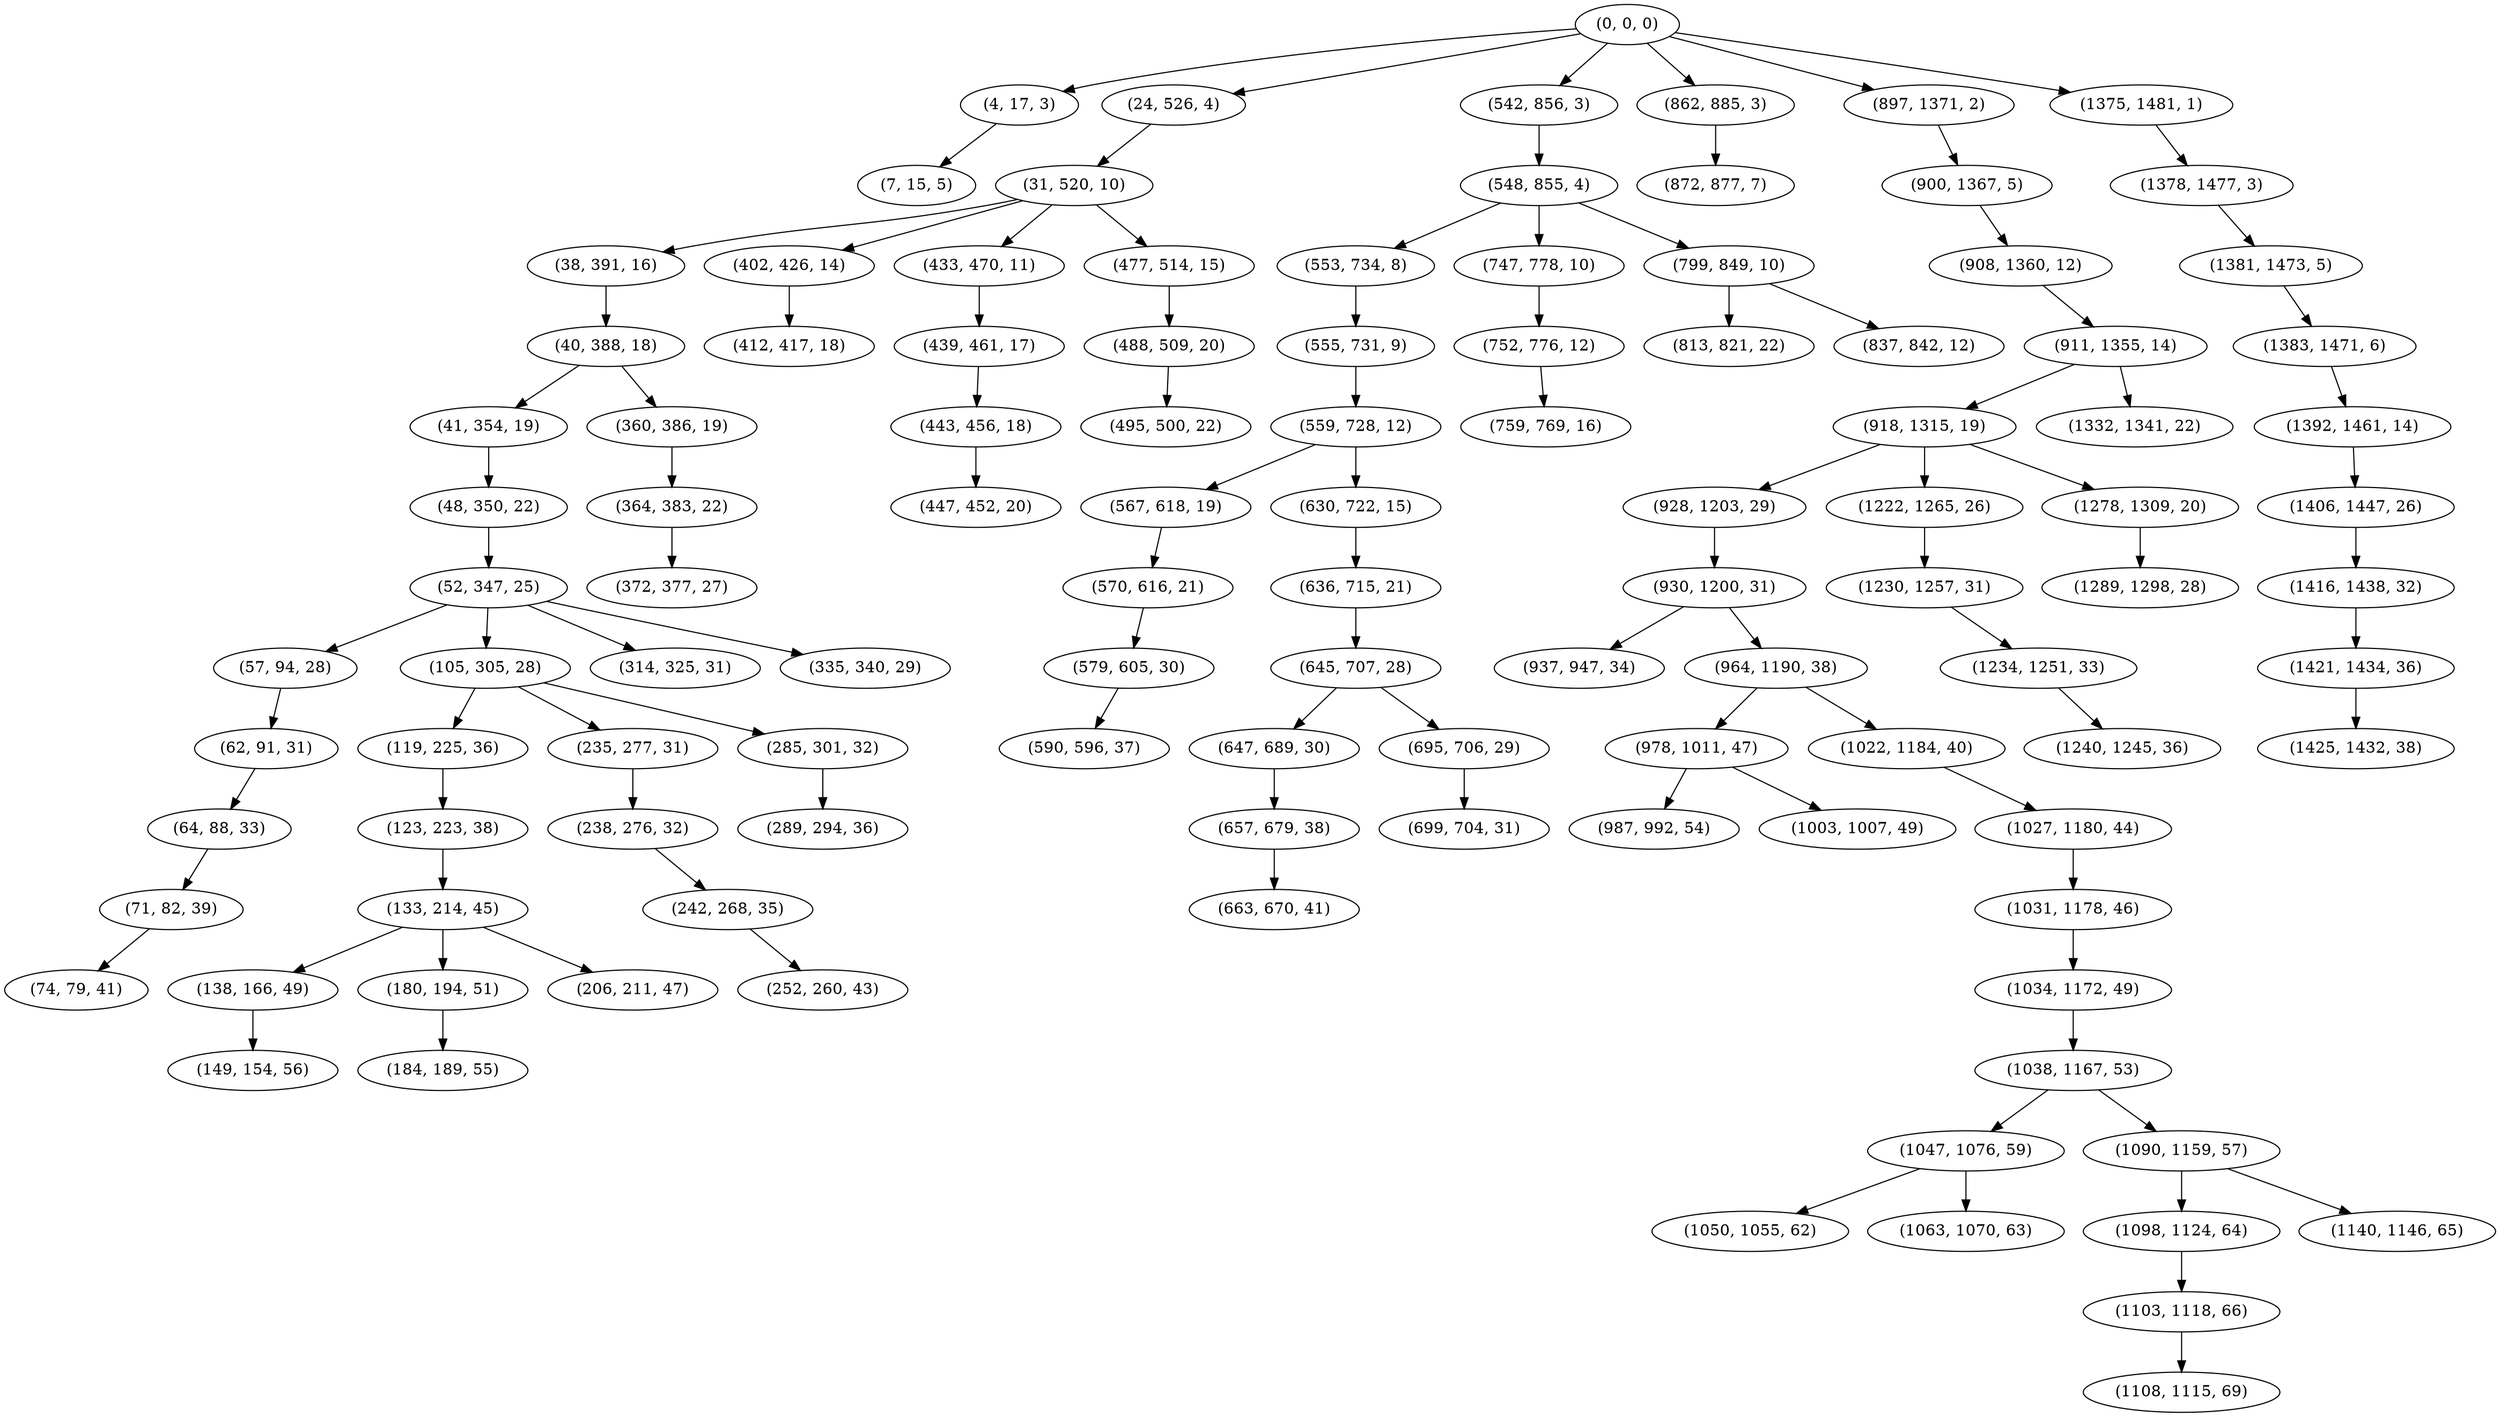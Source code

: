digraph tree {
    "(0, 0, 0)";
    "(4, 17, 3)";
    "(7, 15, 5)";
    "(24, 526, 4)";
    "(31, 520, 10)";
    "(38, 391, 16)";
    "(40, 388, 18)";
    "(41, 354, 19)";
    "(48, 350, 22)";
    "(52, 347, 25)";
    "(57, 94, 28)";
    "(62, 91, 31)";
    "(64, 88, 33)";
    "(71, 82, 39)";
    "(74, 79, 41)";
    "(105, 305, 28)";
    "(119, 225, 36)";
    "(123, 223, 38)";
    "(133, 214, 45)";
    "(138, 166, 49)";
    "(149, 154, 56)";
    "(180, 194, 51)";
    "(184, 189, 55)";
    "(206, 211, 47)";
    "(235, 277, 31)";
    "(238, 276, 32)";
    "(242, 268, 35)";
    "(252, 260, 43)";
    "(285, 301, 32)";
    "(289, 294, 36)";
    "(314, 325, 31)";
    "(335, 340, 29)";
    "(360, 386, 19)";
    "(364, 383, 22)";
    "(372, 377, 27)";
    "(402, 426, 14)";
    "(412, 417, 18)";
    "(433, 470, 11)";
    "(439, 461, 17)";
    "(443, 456, 18)";
    "(447, 452, 20)";
    "(477, 514, 15)";
    "(488, 509, 20)";
    "(495, 500, 22)";
    "(542, 856, 3)";
    "(548, 855, 4)";
    "(553, 734, 8)";
    "(555, 731, 9)";
    "(559, 728, 12)";
    "(567, 618, 19)";
    "(570, 616, 21)";
    "(579, 605, 30)";
    "(590, 596, 37)";
    "(630, 722, 15)";
    "(636, 715, 21)";
    "(645, 707, 28)";
    "(647, 689, 30)";
    "(657, 679, 38)";
    "(663, 670, 41)";
    "(695, 706, 29)";
    "(699, 704, 31)";
    "(747, 778, 10)";
    "(752, 776, 12)";
    "(759, 769, 16)";
    "(799, 849, 10)";
    "(813, 821, 22)";
    "(837, 842, 12)";
    "(862, 885, 3)";
    "(872, 877, 7)";
    "(897, 1371, 2)";
    "(900, 1367, 5)";
    "(908, 1360, 12)";
    "(911, 1355, 14)";
    "(918, 1315, 19)";
    "(928, 1203, 29)";
    "(930, 1200, 31)";
    "(937, 947, 34)";
    "(964, 1190, 38)";
    "(978, 1011, 47)";
    "(987, 992, 54)";
    "(1003, 1007, 49)";
    "(1022, 1184, 40)";
    "(1027, 1180, 44)";
    "(1031, 1178, 46)";
    "(1034, 1172, 49)";
    "(1038, 1167, 53)";
    "(1047, 1076, 59)";
    "(1050, 1055, 62)";
    "(1063, 1070, 63)";
    "(1090, 1159, 57)";
    "(1098, 1124, 64)";
    "(1103, 1118, 66)";
    "(1108, 1115, 69)";
    "(1140, 1146, 65)";
    "(1222, 1265, 26)";
    "(1230, 1257, 31)";
    "(1234, 1251, 33)";
    "(1240, 1245, 36)";
    "(1278, 1309, 20)";
    "(1289, 1298, 28)";
    "(1332, 1341, 22)";
    "(1375, 1481, 1)";
    "(1378, 1477, 3)";
    "(1381, 1473, 5)";
    "(1383, 1471, 6)";
    "(1392, 1461, 14)";
    "(1406, 1447, 26)";
    "(1416, 1438, 32)";
    "(1421, 1434, 36)";
    "(1425, 1432, 38)";
    "(0, 0, 0)" -> "(4, 17, 3)";
    "(0, 0, 0)" -> "(24, 526, 4)";
    "(0, 0, 0)" -> "(542, 856, 3)";
    "(0, 0, 0)" -> "(862, 885, 3)";
    "(0, 0, 0)" -> "(897, 1371, 2)";
    "(0, 0, 0)" -> "(1375, 1481, 1)";
    "(4, 17, 3)" -> "(7, 15, 5)";
    "(24, 526, 4)" -> "(31, 520, 10)";
    "(31, 520, 10)" -> "(38, 391, 16)";
    "(31, 520, 10)" -> "(402, 426, 14)";
    "(31, 520, 10)" -> "(433, 470, 11)";
    "(31, 520, 10)" -> "(477, 514, 15)";
    "(38, 391, 16)" -> "(40, 388, 18)";
    "(40, 388, 18)" -> "(41, 354, 19)";
    "(40, 388, 18)" -> "(360, 386, 19)";
    "(41, 354, 19)" -> "(48, 350, 22)";
    "(48, 350, 22)" -> "(52, 347, 25)";
    "(52, 347, 25)" -> "(57, 94, 28)";
    "(52, 347, 25)" -> "(105, 305, 28)";
    "(52, 347, 25)" -> "(314, 325, 31)";
    "(52, 347, 25)" -> "(335, 340, 29)";
    "(57, 94, 28)" -> "(62, 91, 31)";
    "(62, 91, 31)" -> "(64, 88, 33)";
    "(64, 88, 33)" -> "(71, 82, 39)";
    "(71, 82, 39)" -> "(74, 79, 41)";
    "(105, 305, 28)" -> "(119, 225, 36)";
    "(105, 305, 28)" -> "(235, 277, 31)";
    "(105, 305, 28)" -> "(285, 301, 32)";
    "(119, 225, 36)" -> "(123, 223, 38)";
    "(123, 223, 38)" -> "(133, 214, 45)";
    "(133, 214, 45)" -> "(138, 166, 49)";
    "(133, 214, 45)" -> "(180, 194, 51)";
    "(133, 214, 45)" -> "(206, 211, 47)";
    "(138, 166, 49)" -> "(149, 154, 56)";
    "(180, 194, 51)" -> "(184, 189, 55)";
    "(235, 277, 31)" -> "(238, 276, 32)";
    "(238, 276, 32)" -> "(242, 268, 35)";
    "(242, 268, 35)" -> "(252, 260, 43)";
    "(285, 301, 32)" -> "(289, 294, 36)";
    "(360, 386, 19)" -> "(364, 383, 22)";
    "(364, 383, 22)" -> "(372, 377, 27)";
    "(402, 426, 14)" -> "(412, 417, 18)";
    "(433, 470, 11)" -> "(439, 461, 17)";
    "(439, 461, 17)" -> "(443, 456, 18)";
    "(443, 456, 18)" -> "(447, 452, 20)";
    "(477, 514, 15)" -> "(488, 509, 20)";
    "(488, 509, 20)" -> "(495, 500, 22)";
    "(542, 856, 3)" -> "(548, 855, 4)";
    "(548, 855, 4)" -> "(553, 734, 8)";
    "(548, 855, 4)" -> "(747, 778, 10)";
    "(548, 855, 4)" -> "(799, 849, 10)";
    "(553, 734, 8)" -> "(555, 731, 9)";
    "(555, 731, 9)" -> "(559, 728, 12)";
    "(559, 728, 12)" -> "(567, 618, 19)";
    "(559, 728, 12)" -> "(630, 722, 15)";
    "(567, 618, 19)" -> "(570, 616, 21)";
    "(570, 616, 21)" -> "(579, 605, 30)";
    "(579, 605, 30)" -> "(590, 596, 37)";
    "(630, 722, 15)" -> "(636, 715, 21)";
    "(636, 715, 21)" -> "(645, 707, 28)";
    "(645, 707, 28)" -> "(647, 689, 30)";
    "(645, 707, 28)" -> "(695, 706, 29)";
    "(647, 689, 30)" -> "(657, 679, 38)";
    "(657, 679, 38)" -> "(663, 670, 41)";
    "(695, 706, 29)" -> "(699, 704, 31)";
    "(747, 778, 10)" -> "(752, 776, 12)";
    "(752, 776, 12)" -> "(759, 769, 16)";
    "(799, 849, 10)" -> "(813, 821, 22)";
    "(799, 849, 10)" -> "(837, 842, 12)";
    "(862, 885, 3)" -> "(872, 877, 7)";
    "(897, 1371, 2)" -> "(900, 1367, 5)";
    "(900, 1367, 5)" -> "(908, 1360, 12)";
    "(908, 1360, 12)" -> "(911, 1355, 14)";
    "(911, 1355, 14)" -> "(918, 1315, 19)";
    "(911, 1355, 14)" -> "(1332, 1341, 22)";
    "(918, 1315, 19)" -> "(928, 1203, 29)";
    "(918, 1315, 19)" -> "(1222, 1265, 26)";
    "(918, 1315, 19)" -> "(1278, 1309, 20)";
    "(928, 1203, 29)" -> "(930, 1200, 31)";
    "(930, 1200, 31)" -> "(937, 947, 34)";
    "(930, 1200, 31)" -> "(964, 1190, 38)";
    "(964, 1190, 38)" -> "(978, 1011, 47)";
    "(964, 1190, 38)" -> "(1022, 1184, 40)";
    "(978, 1011, 47)" -> "(987, 992, 54)";
    "(978, 1011, 47)" -> "(1003, 1007, 49)";
    "(1022, 1184, 40)" -> "(1027, 1180, 44)";
    "(1027, 1180, 44)" -> "(1031, 1178, 46)";
    "(1031, 1178, 46)" -> "(1034, 1172, 49)";
    "(1034, 1172, 49)" -> "(1038, 1167, 53)";
    "(1038, 1167, 53)" -> "(1047, 1076, 59)";
    "(1038, 1167, 53)" -> "(1090, 1159, 57)";
    "(1047, 1076, 59)" -> "(1050, 1055, 62)";
    "(1047, 1076, 59)" -> "(1063, 1070, 63)";
    "(1090, 1159, 57)" -> "(1098, 1124, 64)";
    "(1090, 1159, 57)" -> "(1140, 1146, 65)";
    "(1098, 1124, 64)" -> "(1103, 1118, 66)";
    "(1103, 1118, 66)" -> "(1108, 1115, 69)";
    "(1222, 1265, 26)" -> "(1230, 1257, 31)";
    "(1230, 1257, 31)" -> "(1234, 1251, 33)";
    "(1234, 1251, 33)" -> "(1240, 1245, 36)";
    "(1278, 1309, 20)" -> "(1289, 1298, 28)";
    "(1375, 1481, 1)" -> "(1378, 1477, 3)";
    "(1378, 1477, 3)" -> "(1381, 1473, 5)";
    "(1381, 1473, 5)" -> "(1383, 1471, 6)";
    "(1383, 1471, 6)" -> "(1392, 1461, 14)";
    "(1392, 1461, 14)" -> "(1406, 1447, 26)";
    "(1406, 1447, 26)" -> "(1416, 1438, 32)";
    "(1416, 1438, 32)" -> "(1421, 1434, 36)";
    "(1421, 1434, 36)" -> "(1425, 1432, 38)";
}
